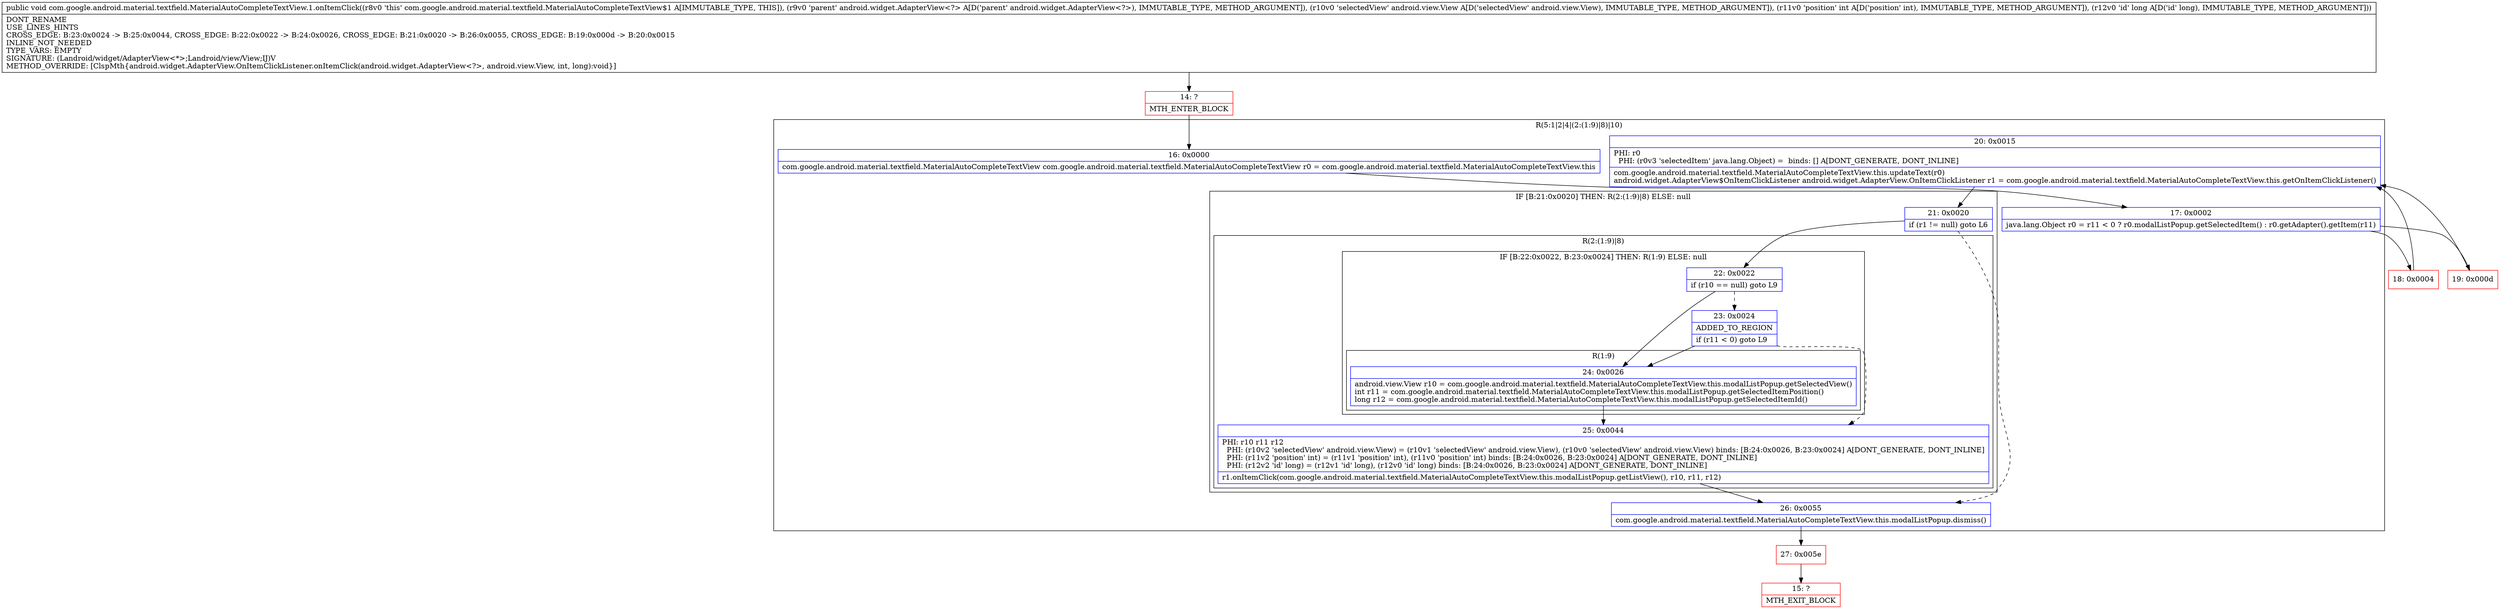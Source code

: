 digraph "CFG forcom.google.android.material.textfield.MaterialAutoCompleteTextView.1.onItemClick(Landroid\/widget\/AdapterView;Landroid\/view\/View;IJ)V" {
subgraph cluster_Region_1488381226 {
label = "R(5:1|2|4|(2:(1:9)|8)|10)";
node [shape=record,color=blue];
Node_16 [shape=record,label="{16\:\ 0x0000|com.google.android.material.textfield.MaterialAutoCompleteTextView com.google.android.material.textfield.MaterialAutoCompleteTextView r0 = com.google.android.material.textfield.MaterialAutoCompleteTextView.this\l}"];
Node_17 [shape=record,label="{17\:\ 0x0002|java.lang.Object r0 = r11 \< 0 ? r0.modalListPopup.getSelectedItem() : r0.getAdapter().getItem(r11)\l}"];
Node_20 [shape=record,label="{20\:\ 0x0015|PHI: r0 \l  PHI: (r0v3 'selectedItem' java.lang.Object) =  binds: [] A[DONT_GENERATE, DONT_INLINE]\l|com.google.android.material.textfield.MaterialAutoCompleteTextView.this.updateText(r0)\landroid.widget.AdapterView$OnItemClickListener android.widget.AdapterView.OnItemClickListener r1 = com.google.android.material.textfield.MaterialAutoCompleteTextView.this.getOnItemClickListener()\l}"];
subgraph cluster_IfRegion_1845665881 {
label = "IF [B:21:0x0020] THEN: R(2:(1:9)|8) ELSE: null";
node [shape=record,color=blue];
Node_21 [shape=record,label="{21\:\ 0x0020|if (r1 != null) goto L6\l}"];
subgraph cluster_Region_2112149201 {
label = "R(2:(1:9)|8)";
node [shape=record,color=blue];
subgraph cluster_IfRegion_1266051470 {
label = "IF [B:22:0x0022, B:23:0x0024] THEN: R(1:9) ELSE: null";
node [shape=record,color=blue];
Node_22 [shape=record,label="{22\:\ 0x0022|if (r10 == null) goto L9\l}"];
Node_23 [shape=record,label="{23\:\ 0x0024|ADDED_TO_REGION\l|if (r11 \< 0) goto L9\l}"];
subgraph cluster_Region_1391822567 {
label = "R(1:9)";
node [shape=record,color=blue];
Node_24 [shape=record,label="{24\:\ 0x0026|android.view.View r10 = com.google.android.material.textfield.MaterialAutoCompleteTextView.this.modalListPopup.getSelectedView()\lint r11 = com.google.android.material.textfield.MaterialAutoCompleteTextView.this.modalListPopup.getSelectedItemPosition()\llong r12 = com.google.android.material.textfield.MaterialAutoCompleteTextView.this.modalListPopup.getSelectedItemId()\l}"];
}
}
Node_25 [shape=record,label="{25\:\ 0x0044|PHI: r10 r11 r12 \l  PHI: (r10v2 'selectedView' android.view.View) = (r10v1 'selectedView' android.view.View), (r10v0 'selectedView' android.view.View) binds: [B:24:0x0026, B:23:0x0024] A[DONT_GENERATE, DONT_INLINE]\l  PHI: (r11v2 'position' int) = (r11v1 'position' int), (r11v0 'position' int) binds: [B:24:0x0026, B:23:0x0024] A[DONT_GENERATE, DONT_INLINE]\l  PHI: (r12v2 'id' long) = (r12v1 'id' long), (r12v0 'id' long) binds: [B:24:0x0026, B:23:0x0024] A[DONT_GENERATE, DONT_INLINE]\l|r1.onItemClick(com.google.android.material.textfield.MaterialAutoCompleteTextView.this.modalListPopup.getListView(), r10, r11, r12)\l}"];
}
}
Node_26 [shape=record,label="{26\:\ 0x0055|com.google.android.material.textfield.MaterialAutoCompleteTextView.this.modalListPopup.dismiss()\l}"];
}
Node_14 [shape=record,color=red,label="{14\:\ ?|MTH_ENTER_BLOCK\l}"];
Node_18 [shape=record,color=red,label="{18\:\ 0x0004}"];
Node_27 [shape=record,color=red,label="{27\:\ 0x005e}"];
Node_15 [shape=record,color=red,label="{15\:\ ?|MTH_EXIT_BLOCK\l}"];
Node_19 [shape=record,color=red,label="{19\:\ 0x000d}"];
MethodNode[shape=record,label="{public void com.google.android.material.textfield.MaterialAutoCompleteTextView.1.onItemClick((r8v0 'this' com.google.android.material.textfield.MaterialAutoCompleteTextView$1 A[IMMUTABLE_TYPE, THIS]), (r9v0 'parent' android.widget.AdapterView\<?\> A[D('parent' android.widget.AdapterView\<?\>), IMMUTABLE_TYPE, METHOD_ARGUMENT]), (r10v0 'selectedView' android.view.View A[D('selectedView' android.view.View), IMMUTABLE_TYPE, METHOD_ARGUMENT]), (r11v0 'position' int A[D('position' int), IMMUTABLE_TYPE, METHOD_ARGUMENT]), (r12v0 'id' long A[D('id' long), IMMUTABLE_TYPE, METHOD_ARGUMENT]))  | DONT_RENAME\lUSE_LINES_HINTS\lCROSS_EDGE: B:23:0x0024 \-\> B:25:0x0044, CROSS_EDGE: B:22:0x0022 \-\> B:24:0x0026, CROSS_EDGE: B:21:0x0020 \-\> B:26:0x0055, CROSS_EDGE: B:19:0x000d \-\> B:20:0x0015\lINLINE_NOT_NEEDED\lTYPE_VARS: EMPTY\lSIGNATURE: (Landroid\/widget\/AdapterView\<*\>;Landroid\/view\/View;IJ)V\lMETHOD_OVERRIDE: [ClspMth\{android.widget.AdapterView.OnItemClickListener.onItemClick(android.widget.AdapterView\<?\>, android.view.View, int, long):void\}]\l}"];
MethodNode -> Node_14;Node_16 -> Node_17;
Node_17 -> Node_18;
Node_17 -> Node_19;
Node_20 -> Node_21;
Node_21 -> Node_22;
Node_21 -> Node_26[style=dashed];
Node_22 -> Node_23[style=dashed];
Node_22 -> Node_24;
Node_23 -> Node_24;
Node_23 -> Node_25[style=dashed];
Node_24 -> Node_25;
Node_25 -> Node_26;
Node_26 -> Node_27;
Node_14 -> Node_16;
Node_18 -> Node_20;
Node_27 -> Node_15;
Node_19 -> Node_20;
}

